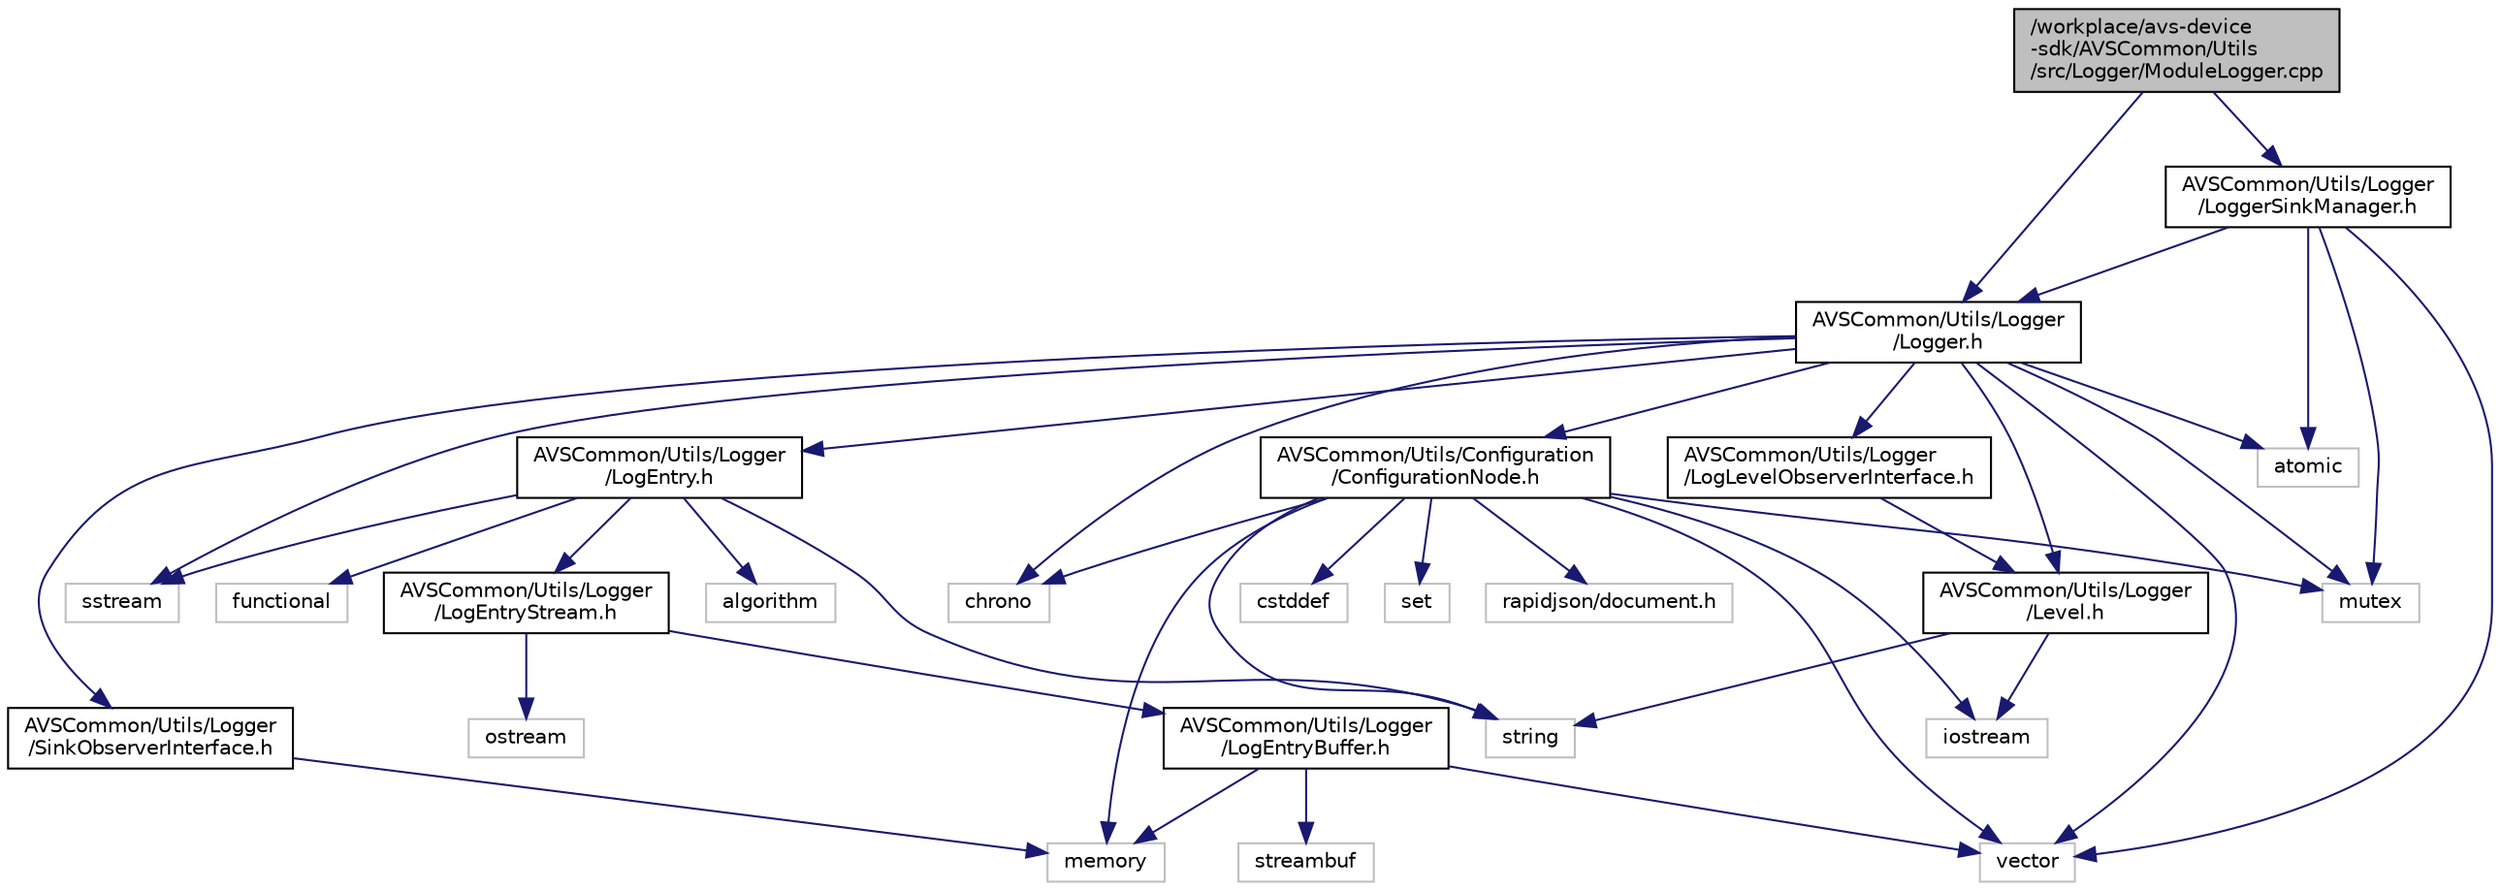 digraph "/workplace/avs-device-sdk/AVSCommon/Utils/src/Logger/ModuleLogger.cpp"
{
 // LATEX_PDF_SIZE
  edge [fontname="Helvetica",fontsize="10",labelfontname="Helvetica",labelfontsize="10"];
  node [fontname="Helvetica",fontsize="10",shape=record];
  Node1 [label="/workplace/avs-device\l-sdk/AVSCommon/Utils\l/src/Logger/ModuleLogger.cpp",height=0.2,width=0.4,color="black", fillcolor="grey75", style="filled", fontcolor="black",tooltip=" "];
  Node1 -> Node2 [color="midnightblue",fontsize="10",style="solid",fontname="Helvetica"];
  Node2 [label="AVSCommon/Utils/Logger\l/Logger.h",height=0.2,width=0.4,color="black", fillcolor="white", style="filled",URL="$_logger_8h.html",tooltip=" "];
  Node2 -> Node3 [color="midnightblue",fontsize="10",style="solid",fontname="Helvetica"];
  Node3 [label="atomic",height=0.2,width=0.4,color="grey75", fillcolor="white", style="filled",tooltip=" "];
  Node2 -> Node4 [color="midnightblue",fontsize="10",style="solid",fontname="Helvetica"];
  Node4 [label="chrono",height=0.2,width=0.4,color="grey75", fillcolor="white", style="filled",tooltip=" "];
  Node2 -> Node5 [color="midnightblue",fontsize="10",style="solid",fontname="Helvetica"];
  Node5 [label="mutex",height=0.2,width=0.4,color="grey75", fillcolor="white", style="filled",tooltip=" "];
  Node2 -> Node6 [color="midnightblue",fontsize="10",style="solid",fontname="Helvetica"];
  Node6 [label="sstream",height=0.2,width=0.4,color="grey75", fillcolor="white", style="filled",tooltip=" "];
  Node2 -> Node7 [color="midnightblue",fontsize="10",style="solid",fontname="Helvetica"];
  Node7 [label="vector",height=0.2,width=0.4,color="grey75", fillcolor="white", style="filled",tooltip=" "];
  Node2 -> Node8 [color="midnightblue",fontsize="10",style="solid",fontname="Helvetica"];
  Node8 [label="AVSCommon/Utils/Configuration\l/ConfigurationNode.h",height=0.2,width=0.4,color="black", fillcolor="white", style="filled",URL="$_configuration_node_8h.html",tooltip=" "];
  Node8 -> Node4 [color="midnightblue",fontsize="10",style="solid",fontname="Helvetica"];
  Node8 -> Node9 [color="midnightblue",fontsize="10",style="solid",fontname="Helvetica"];
  Node9 [label="cstddef",height=0.2,width=0.4,color="grey75", fillcolor="white", style="filled",tooltip=" "];
  Node8 -> Node10 [color="midnightblue",fontsize="10",style="solid",fontname="Helvetica"];
  Node10 [label="iostream",height=0.2,width=0.4,color="grey75", fillcolor="white", style="filled",tooltip=" "];
  Node8 -> Node11 [color="midnightblue",fontsize="10",style="solid",fontname="Helvetica"];
  Node11 [label="memory",height=0.2,width=0.4,color="grey75", fillcolor="white", style="filled",tooltip=" "];
  Node8 -> Node5 [color="midnightblue",fontsize="10",style="solid",fontname="Helvetica"];
  Node8 -> Node12 [color="midnightblue",fontsize="10",style="solid",fontname="Helvetica"];
  Node12 [label="set",height=0.2,width=0.4,color="grey75", fillcolor="white", style="filled",tooltip=" "];
  Node8 -> Node13 [color="midnightblue",fontsize="10",style="solid",fontname="Helvetica"];
  Node13 [label="string",height=0.2,width=0.4,color="grey75", fillcolor="white", style="filled",tooltip=" "];
  Node8 -> Node7 [color="midnightblue",fontsize="10",style="solid",fontname="Helvetica"];
  Node8 -> Node14 [color="midnightblue",fontsize="10",style="solid",fontname="Helvetica"];
  Node14 [label="rapidjson/document.h",height=0.2,width=0.4,color="grey75", fillcolor="white", style="filled",tooltip=" "];
  Node2 -> Node15 [color="midnightblue",fontsize="10",style="solid",fontname="Helvetica"];
  Node15 [label="AVSCommon/Utils/Logger\l/Level.h",height=0.2,width=0.4,color="black", fillcolor="white", style="filled",URL="$_level_8h.html",tooltip=" "];
  Node15 -> Node10 [color="midnightblue",fontsize="10",style="solid",fontname="Helvetica"];
  Node15 -> Node13 [color="midnightblue",fontsize="10",style="solid",fontname="Helvetica"];
  Node2 -> Node16 [color="midnightblue",fontsize="10",style="solid",fontname="Helvetica"];
  Node16 [label="AVSCommon/Utils/Logger\l/LogEntry.h",height=0.2,width=0.4,color="black", fillcolor="white", style="filled",URL="$_log_entry_8h.html",tooltip=" "];
  Node16 -> Node17 [color="midnightblue",fontsize="10",style="solid",fontname="Helvetica"];
  Node17 [label="algorithm",height=0.2,width=0.4,color="grey75", fillcolor="white", style="filled",tooltip=" "];
  Node16 -> Node18 [color="midnightblue",fontsize="10",style="solid",fontname="Helvetica"];
  Node18 [label="functional",height=0.2,width=0.4,color="grey75", fillcolor="white", style="filled",tooltip=" "];
  Node16 -> Node6 [color="midnightblue",fontsize="10",style="solid",fontname="Helvetica"];
  Node16 -> Node13 [color="midnightblue",fontsize="10",style="solid",fontname="Helvetica"];
  Node16 -> Node19 [color="midnightblue",fontsize="10",style="solid",fontname="Helvetica"];
  Node19 [label="AVSCommon/Utils/Logger\l/LogEntryStream.h",height=0.2,width=0.4,color="black", fillcolor="white", style="filled",URL="$_log_entry_stream_8h.html",tooltip=" "];
  Node19 -> Node20 [color="midnightblue",fontsize="10",style="solid",fontname="Helvetica"];
  Node20 [label="ostream",height=0.2,width=0.4,color="grey75", fillcolor="white", style="filled",tooltip=" "];
  Node19 -> Node21 [color="midnightblue",fontsize="10",style="solid",fontname="Helvetica"];
  Node21 [label="AVSCommon/Utils/Logger\l/LogEntryBuffer.h",height=0.2,width=0.4,color="black", fillcolor="white", style="filled",URL="$_log_entry_buffer_8h.html",tooltip=" "];
  Node21 -> Node11 [color="midnightblue",fontsize="10",style="solid",fontname="Helvetica"];
  Node21 -> Node22 [color="midnightblue",fontsize="10",style="solid",fontname="Helvetica"];
  Node22 [label="streambuf",height=0.2,width=0.4,color="grey75", fillcolor="white", style="filled",tooltip=" "];
  Node21 -> Node7 [color="midnightblue",fontsize="10",style="solid",fontname="Helvetica"];
  Node2 -> Node23 [color="midnightblue",fontsize="10",style="solid",fontname="Helvetica"];
  Node23 [label="AVSCommon/Utils/Logger\l/LogLevelObserverInterface.h",height=0.2,width=0.4,color="black", fillcolor="white", style="filled",URL="$_log_level_observer_interface_8h.html",tooltip=" "];
  Node23 -> Node15 [color="midnightblue",fontsize="10",style="solid",fontname="Helvetica"];
  Node2 -> Node24 [color="midnightblue",fontsize="10",style="solid",fontname="Helvetica"];
  Node24 [label="AVSCommon/Utils/Logger\l/SinkObserverInterface.h",height=0.2,width=0.4,color="black", fillcolor="white", style="filled",URL="$_sink_observer_interface_8h.html",tooltip=" "];
  Node24 -> Node11 [color="midnightblue",fontsize="10",style="solid",fontname="Helvetica"];
  Node1 -> Node25 [color="midnightblue",fontsize="10",style="solid",fontname="Helvetica"];
  Node25 [label="AVSCommon/Utils/Logger\l/LoggerSinkManager.h",height=0.2,width=0.4,color="black", fillcolor="white", style="filled",URL="$_logger_sink_manager_8h.html",tooltip=" "];
  Node25 -> Node3 [color="midnightblue",fontsize="10",style="solid",fontname="Helvetica"];
  Node25 -> Node5 [color="midnightblue",fontsize="10",style="solid",fontname="Helvetica"];
  Node25 -> Node7 [color="midnightblue",fontsize="10",style="solid",fontname="Helvetica"];
  Node25 -> Node2 [color="midnightblue",fontsize="10",style="solid",fontname="Helvetica"];
}
